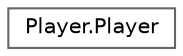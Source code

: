 digraph "Graphical Class Hierarchy"
{
 // LATEX_PDF_SIZE
  bgcolor="transparent";
  edge [fontname=Helvetica,fontsize=10,labelfontname=Helvetica,labelfontsize=10];
  node [fontname=Helvetica,fontsize=10,shape=box,height=0.2,width=0.4];
  rankdir="LR";
  Node0 [label="Player.Player",height=0.2,width=0.4,color="grey40", fillcolor="white", style="filled",URL="$class_player_1_1_player.html",tooltip=" "];
}
